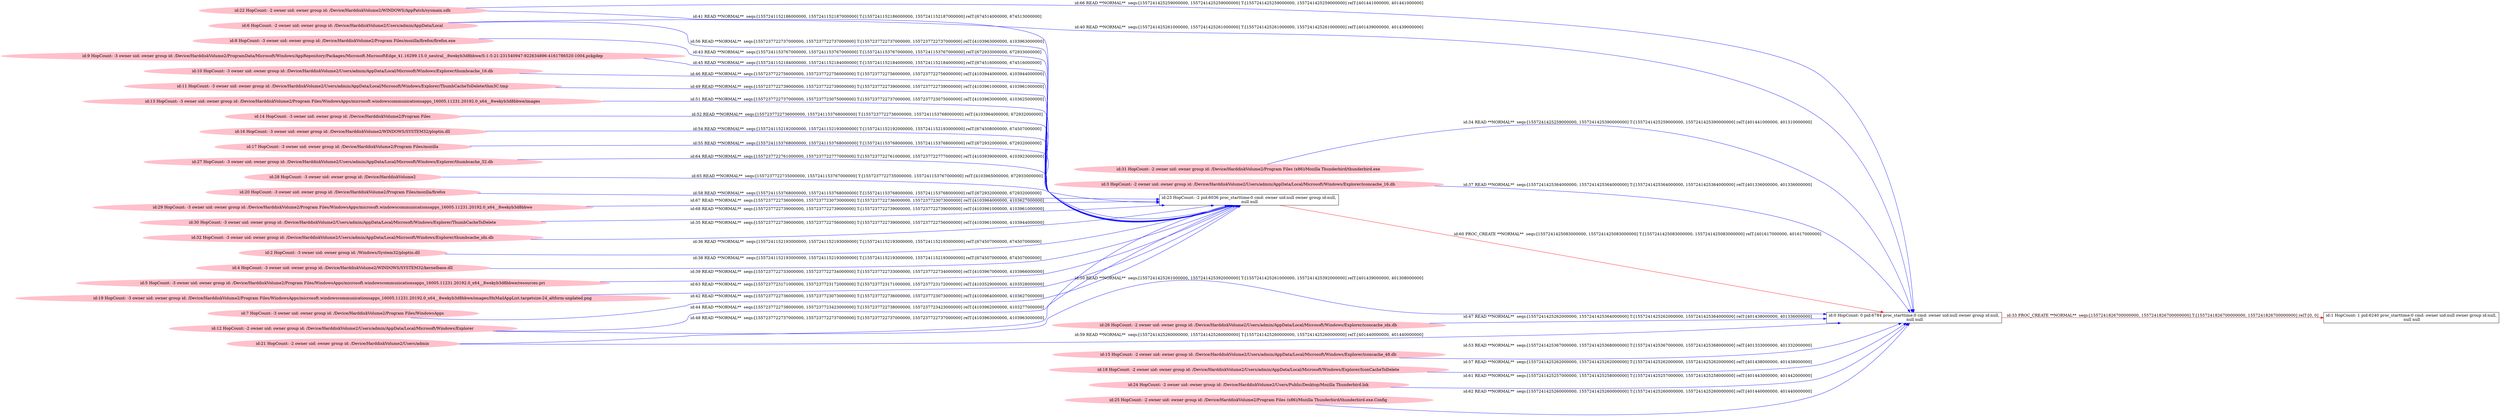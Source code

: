 digraph  {
rankdir=LR
"27"[color=pink,label="id:27 HopCount: -3 owner uid: owner group id: /Device/HarddiskVolume2/Users/admin/AppData/Local/Microsoft/Windows/Explorer/thumbcache_32.db ", shape=oval,style=filled];
"23"[color=black,label="id:23 HopCount: -2 pid:6036 proc_starttime:0 cmd: owner uid:null owner group id:null,\n null null", shape=box,style=solid];
"27" -> "23" [id=64,__obj="READ"color=blue,label="id:64 READ **NORMAL**  seqs:[1557237722761000000, 1557237722777000000] T:[1557237722761000000, 1557237722777000000] relT:[4103939000000, 4103923000000]",style=solid];
"28"[color=pink,label="id:28 HopCount: -3 owner uid: owner group id: /Device/HarddiskVolume2 ", shape=oval,style=filled];
"28" -> "23" [id=65,__obj="READ"color=blue,label="id:65 READ **NORMAL**  seqs:[1557237722735000000, 1557241153767000000] T:[1557237722735000000, 1557241153767000000] relT:[4103965000000, 672933000000]",style=solid];
"22"[color=pink,label="id:22 HopCount: -2 owner uid: owner group id: /Device/HarddiskVolume2/WINDOWS/AppPatch/sysmain.sdb ", shape=oval,style=filled];
"0"[color=black,label="id:0 HopCount: 0 pid:6784 proc_starttime:0 cmd: owner uid:null owner group id:null,\n null null", shape=box,style=solid];
"22" -> "0" [id=66,__obj="READ"color=blue,label="id:66 READ **NORMAL**  seqs:[1557241425259000000, 1557241425259000000] T:[1557241425259000000, 1557241425259000000] relT:[401441000000, 401441000000]",style=solid];
"29"[color=pink,label="id:29 HopCount: -3 owner uid: owner group id: /Device/HarddiskVolume2/Program Files/WindowsApps/microsoft.windowscommunicationsapps_16005.11231.20192.0_x64__8wekyb3d8bbwe ", shape=oval,style=filled];
"29" -> "23" [id=67,__obj="READ"color=blue,label="id:67 READ **NORMAL**  seqs:[1557237722736000000, 1557237723073000000] T:[1557237722736000000, 1557237723073000000] relT:[4103964000000, 4103627000000]",style=solid];
"30"[color=pink,label="id:30 HopCount: -3 owner uid: owner group id: /Device/HarddiskVolume2/Users/admin/AppData/Local/Microsoft/Windows/Explorer/ThumbCacheToDelete ", shape=oval,style=filled];
"30" -> "23" [id=68,__obj="READ"color=blue,label="id:68 READ **NORMAL**  seqs:[1557237722739000000, 1557237722739000000] T:[1557237722739000000, 1557237722739000000] relT:[4103961000000, 4103961000000]",style=solid];
"1"[color=black,label="id:1 HopCount: 1 pid:6240 proc_starttime:0 cmd: owner uid:null owner group id:null,\n null null", shape=box,style=solid];
"0" -> "1" [id=33,__obj="PROC_CREATE"color=red,label="id:33 PROC_CREATE **NORMAL**  seqs:[1557241826700000000, 1557241826700000000] T:[1557241826700000000, 1557241826700000000] relT:[0, 0]",style=solid];
"31"[color=pink,label="id:31 HopCount: -2 owner uid: owner group id: /Device/HarddiskVolume2/Program Files (x86)/Mozilla Thunderbird/thunderbird.exe ", shape=oval,style=filled];
"31" -> "0" [id=34,__obj="READ"color=blue,label="id:34 READ **NORMAL**  seqs:[1557241425259000000, 1557241425390000000] T:[1557241425259000000, 1557241425390000000] relT:[401441000000, 401310000000]",style=solid];
"32"[color=pink,label="id:32 HopCount: -3 owner uid: owner group id: /Device/HarddiskVolume2/Users/admin/AppData/Local/Microsoft/Windows/Explorer/thumbcache_idx.db ", shape=oval,style=filled];
"32" -> "23" [id=35,__obj="READ"color=blue,label="id:35 READ **NORMAL**  seqs:[1557237722739000000, 1557237722756000000] T:[1557237722739000000, 1557237722756000000] relT:[4103961000000, 4103944000000]",style=solid];
"2"[color=pink,label="id:2 HopCount: -3 owner uid: owner group id: /Windows/System32/ploptin.dll ", shape=oval,style=filled];
"2" -> "23" [id=36,__obj="READ"color=blue,label="id:36 READ **NORMAL**  seqs:[1557241152193000000, 1557241152193000000] T:[1557241152193000000, 1557241152193000000] relT:[674507000000, 674507000000]",style=solid];
"3"[color=pink,label="id:3 HopCount: -2 owner uid: owner group id: /Device/HarddiskVolume2/Users/admin/AppData/Local/Microsoft/Windows/Explorer/iconcache_16.db ", shape=oval,style=filled];
"3" -> "0" [id=37,__obj="READ"color=blue,label="id:37 READ **NORMAL**  seqs:[1557241425364000000, 1557241425364000000] T:[1557241425364000000, 1557241425364000000] relT:[401336000000, 401336000000]",style=solid];
"4"[color=pink,label="id:4 HopCount: -3 owner uid: owner group id: /Device/HarddiskVolume2/WINDOWS/SYSTEM32/kernelbase.dll ", shape=oval,style=filled];
"4" -> "23" [id=38,__obj="READ"color=blue,label="id:38 READ **NORMAL**  seqs:[1557241152193000000, 1557241152193000000] T:[1557241152193000000, 1557241152193000000] relT:[674507000000, 674507000000]",style=solid];
"5"[color=pink,label="id:5 HopCount: -3 owner uid: owner group id: /Device/HarddiskVolume2/Program Files/WindowsApps/microsoft.windowscommunicationsapps_16005.11231.20192.0_x64__8wekyb3d8bbwe/resources.pri ", shape=oval,style=filled];
"5" -> "23" [id=39,__obj="READ"color=blue,label="id:39 READ **NORMAL**  seqs:[1557237722733000000, 1557237722734000000] T:[1557237722733000000, 1557237722734000000] relT:[4103967000000, 4103966000000]",style=solid];
"6"[color=pink,label="id:6 HopCount: -2 owner uid: owner group id: /Device/HarddiskVolume2/Users/admin/AppData/Local ", shape=oval,style=filled];
"6" -> "0" [id=40,__obj="READ"color=blue,label="id:40 READ **NORMAL**  seqs:[1557241425261000000, 1557241425261000000] T:[1557241425261000000, 1557241425261000000] relT:[401439000000, 401439000000]",style=solid];
"22" -> "23" [id=41,__obj="READ"color=blue,label="id:41 READ **NORMAL**  seqs:[1557241152186000000, 1557241152187000000] T:[1557241152186000000, 1557241152187000000] relT:[674514000000, 674513000000]",style=solid];
"7"[color=pink,label="id:7 HopCount: -3 owner uid: owner group id: /Device/HarddiskVolume2/Program Files/WindowsApps ", shape=oval,style=filled];
"7" -> "23" [id=42,__obj="READ"color=blue,label="id:42 READ **NORMAL**  seqs:[1557237722736000000, 1557237723073000000] T:[1557237722736000000, 1557237723073000000] relT:[4103964000000, 4103627000000]",style=solid];
"8"[color=pink,label="id:8 HopCount: -3 owner uid: owner group id: /Device/HarddiskVolume2/Program Files/mozilla/firefox/firefox.exe ", shape=oval,style=filled];
"8" -> "23" [id=43,__obj="READ"color=blue,label="id:43 READ **NORMAL**  seqs:[1557241153767000000, 1557241153767000000] T:[1557241153767000000, 1557241153767000000] relT:[672933000000, 672933000000]",style=solid];
"12"[color=pink,label="id:12 HopCount: -2 owner uid: owner group id: /Device/HarddiskVolume2/Users/admin/AppData/Local/Microsoft/Windows/Explorer ", shape=oval,style=filled];
"12" -> "23" [id=44,__obj="READ"color=blue,label="id:44 READ **NORMAL**  seqs:[1557237722738000000, 1557237723423000000] T:[1557237722738000000, 1557237723423000000] relT:[4103962000000, 4103277000000]",style=solid];
"9"[color=pink,label="id:9 HopCount: -3 owner uid: owner group id: /Device/HarddiskVolume2/ProgramData/Microsoft/Windows/AppRepository/Packages/Microsoft.MicrosoftEdge_41.16299.15.0_neutral__8wekyb3d8bbwe/S-1-5-21-231540947-922634896-4161786520-1004.pckgdep ", shape=oval,style=filled];
"9" -> "23" [id=45,__obj="READ"color=blue,label="id:45 READ **NORMAL**  seqs:[1557241152184000000, 1557241152184000000] T:[1557241152184000000, 1557241152184000000] relT:[674516000000, 674516000000]",style=solid];
"10"[color=pink,label="id:10 HopCount: -3 owner uid: owner group id: /Device/HarddiskVolume2/Users/admin/AppData/Local/Microsoft/Windows/Explorer/thumbcache_16.db ", shape=oval,style=filled];
"10" -> "23" [id=46,__obj="READ"color=blue,label="id:46 READ **NORMAL**  seqs:[1557237722756000000, 1557237722756000000] T:[1557237722756000000, 1557237722756000000] relT:[4103944000000, 4103944000000]",style=solid];
"26"[color=pink,label="id:26 HopCount: -2 owner uid: owner group id: /Device/HarddiskVolume2/Users/admin/AppData/Local/Microsoft/Windows/Explorer/iconcache_idx.db ", shape=oval,style=filled];
"26" -> "0" [id=47,__obj="READ"color=blue,label="id:47 READ **NORMAL**  seqs:[1557241425262000000, 1557241425364000000] T:[1557241425262000000, 1557241425364000000] relT:[401438000000, 401336000000]",style=solid];
"21"[color=pink,label="id:21 HopCount: -2 owner uid: owner group id: /Device/HarddiskVolume2/Users/admin ", shape=oval,style=filled];
"21" -> "23" [id=48,__obj="READ"color=blue,label="id:48 READ **NORMAL**  seqs:[1557237722737000000, 1557237722737000000] T:[1557237722737000000, 1557237722737000000] relT:[4103963000000, 4103963000000]",style=solid];
"11"[color=pink,label="id:11 HopCount: -3 owner uid: owner group id: /Device/HarddiskVolume2/Users/admin/AppData/Local/Microsoft/Windows/Explorer/ThumbCacheToDelete/thm3C.tmp ", shape=oval,style=filled];
"11" -> "23" [id=49,__obj="READ"color=blue,label="id:49 READ **NORMAL**  seqs:[1557237722739000000, 1557237722739000000] T:[1557237722739000000, 1557237722739000000] relT:[4103961000000, 4103961000000]",style=solid];
"12" -> "0" [id=50,__obj="READ"color=blue,label="id:50 READ **NORMAL**  seqs:[1557241425261000000, 1557241425392000000] T:[1557241425261000000, 1557241425392000000] relT:[401439000000, 401308000000]",style=solid];
"13"[color=pink,label="id:13 HopCount: -3 owner uid: owner group id: /Device/HarddiskVolume2/Program Files/WindowsApps/microsoft.windowscommunicationsapps_16005.11231.20192.0_x64__8wekyb3d8bbwe/images ", shape=oval,style=filled];
"13" -> "23" [id=51,__obj="READ"color=blue,label="id:51 READ **NORMAL**  seqs:[1557237722737000000, 1557237723075000000] T:[1557237722737000000, 1557237723075000000] relT:[4103963000000, 4103625000000]",style=solid];
"14"[color=pink,label="id:14 HopCount: -3 owner uid: owner group id: /Device/HarddiskVolume2/Program Files ", shape=oval,style=filled];
"14" -> "23" [id=52,__obj="READ"color=blue,label="id:52 READ **NORMAL**  seqs:[1557237722736000000, 1557241153768000000] T:[1557237722736000000, 1557241153768000000] relT:[4103964000000, 672932000000]",style=solid];
"15"[color=pink,label="id:15 HopCount: -2 owner uid: owner group id: /Device/HarddiskVolume2/Users/admin/AppData/Local/Microsoft/Windows/Explorer/iconcache_48.db ", shape=oval,style=filled];
"15" -> "0" [id=53,__obj="READ"color=blue,label="id:53 READ **NORMAL**  seqs:[1557241425367000000, 1557241425368000000] T:[1557241425367000000, 1557241425368000000] relT:[401333000000, 401332000000]",style=solid];
"16"[color=pink,label="id:16 HopCount: -3 owner uid: owner group id: /Device/HarddiskVolume2/WINDOWS/SYSTEM32/ploptin.dll ", shape=oval,style=filled];
"16" -> "23" [id=54,__obj="READ"color=blue,label="id:54 READ **NORMAL**  seqs:[1557241152192000000, 1557241152193000000] T:[1557241152192000000, 1557241152193000000] relT:[674508000000, 674507000000]",style=solid];
"17"[color=pink,label="id:17 HopCount: -3 owner uid: owner group id: /Device/HarddiskVolume2/Program Files/mozilla ", shape=oval,style=filled];
"17" -> "23" [id=55,__obj="READ"color=blue,label="id:55 READ **NORMAL**  seqs:[1557241153768000000, 1557241153768000000] T:[1557241153768000000, 1557241153768000000] relT:[672932000000, 672932000000]",style=solid];
"6" -> "23" [id=56,__obj="READ"color=blue,label="id:56 READ **NORMAL**  seqs:[1557237722737000000, 1557237722737000000] T:[1557237722737000000, 1557237722737000000] relT:[4103963000000, 4103963000000]",style=solid];
"18"[color=pink,label="id:18 HopCount: -2 owner uid: owner group id: /Device/HarddiskVolume2/Users/admin/AppData/Local/Microsoft/Windows/Explorer/IconCacheToDelete ", shape=oval,style=filled];
"18" -> "0" [id=57,__obj="READ"color=blue,label="id:57 READ **NORMAL**  seqs:[1557241425262000000, 1557241425262000000] T:[1557241425262000000, 1557241425262000000] relT:[401438000000, 401438000000]",style=solid];
"20"[color=pink,label="id:20 HopCount: -3 owner uid: owner group id: /Device/HarddiskVolume2/Program Files/mozilla/firefox ", shape=oval,style=filled];
"20" -> "23" [id=58,__obj="READ"color=blue,label="id:58 READ **NORMAL**  seqs:[1557241153768000000, 1557241153768000000] T:[1557241153768000000, 1557241153768000000] relT:[672932000000, 672932000000]",style=solid];
"21" -> "0" [id=59,__obj="READ"color=blue,label="id:59 READ **NORMAL**  seqs:[1557241425260000000, 1557241425260000000] T:[1557241425260000000, 1557241425260000000] relT:[401440000000, 401440000000]",style=solid];
"23" -> "0" [id=60,__obj="PROC_CREATE"color=red,label="id:60 PROC_CREATE **NORMAL**  seqs:[1557241425083000000, 1557241425083000000] T:[1557241425083000000, 1557241425083000000] relT:[401617000000, 401617000000]",style=solid];
"24"[color=pink,label="id:24 HopCount: -2 owner uid: owner group id: /Device/HarddiskVolume2/Users/Public/Desktop/Mozilla Thunderbird.lnk ", shape=oval,style=filled];
"24" -> "0" [id=61,__obj="READ"color=blue,label="id:61 READ **NORMAL**  seqs:[1557241425257000000, 1557241425258000000] T:[1557241425257000000, 1557241425258000000] relT:[401443000000, 401442000000]",style=solid];
"25"[color=pink,label="id:25 HopCount: -2 owner uid: owner group id: /Device/HarddiskVolume2/Program Files (x86)/Mozilla Thunderbird/thunderbird.exe.Config ", shape=oval,style=filled];
"25" -> "0" [id=62,__obj="READ"color=blue,label="id:62 READ **NORMAL**  seqs:[1557241425260000000, 1557241425260000000] T:[1557241425260000000, 1557241425260000000] relT:[401440000000, 401440000000]",style=solid];
"19"[color=pink,label="id:19 HopCount: -3 owner uid: owner group id: /Device/HarddiskVolume2/Program Files/WindowsApps/microsoft.windowscommunicationsapps_16005.11231.20192.0_x64__8wekyb3d8bbwe/images/HxMailAppList.targetsize-24_altform-unplated.png ", shape=oval,style=filled];
"19" -> "23" [id=63,__obj="READ"color=blue,label="id:63 READ **NORMAL**  seqs:[1557237723171000000, 1557237723172000000] T:[1557237723171000000, 1557237723172000000] relT:[4103529000000, 4103528000000]",style=solid];
}